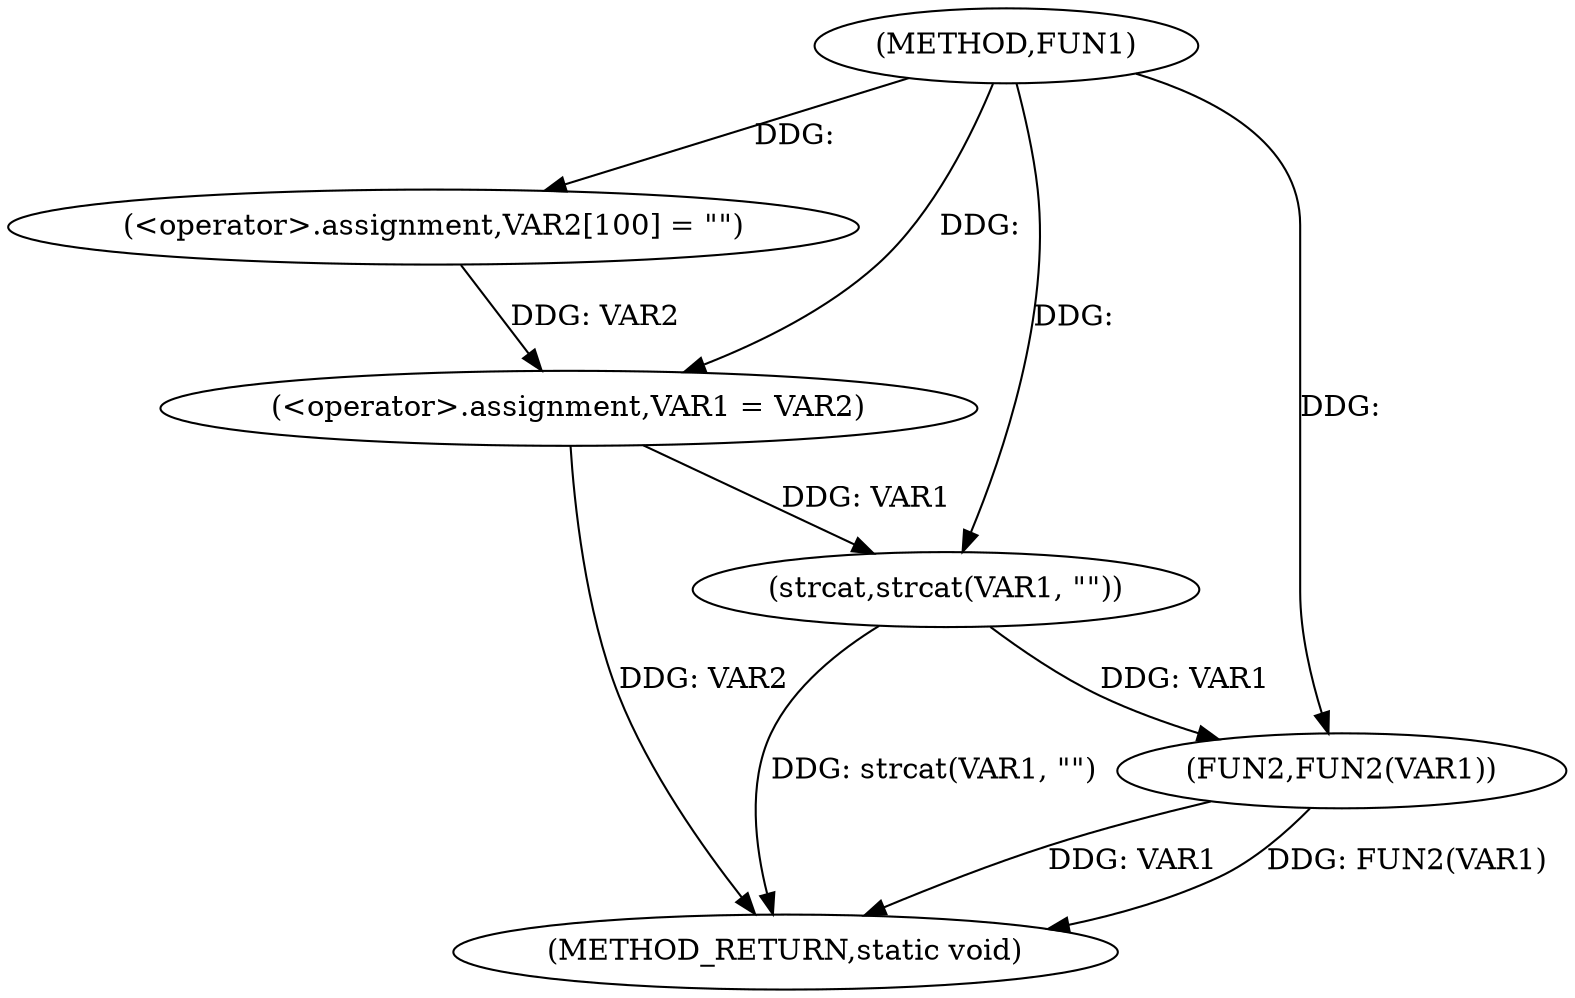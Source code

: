 digraph FUN1 {  
"1000100" [label = "(METHOD,FUN1)" ]
"1000115" [label = "(METHOD_RETURN,static void)" ]
"1000104" [label = "(<operator>.assignment,VAR2[100] = \"\")" ]
"1000107" [label = "(<operator>.assignment,VAR1 = VAR2)" ]
"1000110" [label = "(strcat,strcat(VAR1, \"\"))" ]
"1000113" [label = "(FUN2,FUN2(VAR1))" ]
  "1000113" -> "1000115"  [ label = "DDG: VAR1"] 
  "1000107" -> "1000115"  [ label = "DDG: VAR2"] 
  "1000113" -> "1000115"  [ label = "DDG: FUN2(VAR1)"] 
  "1000110" -> "1000115"  [ label = "DDG: strcat(VAR1, \"\")"] 
  "1000100" -> "1000104"  [ label = "DDG: "] 
  "1000104" -> "1000107"  [ label = "DDG: VAR2"] 
  "1000100" -> "1000107"  [ label = "DDG: "] 
  "1000107" -> "1000110"  [ label = "DDG: VAR1"] 
  "1000100" -> "1000110"  [ label = "DDG: "] 
  "1000110" -> "1000113"  [ label = "DDG: VAR1"] 
  "1000100" -> "1000113"  [ label = "DDG: "] 
}
